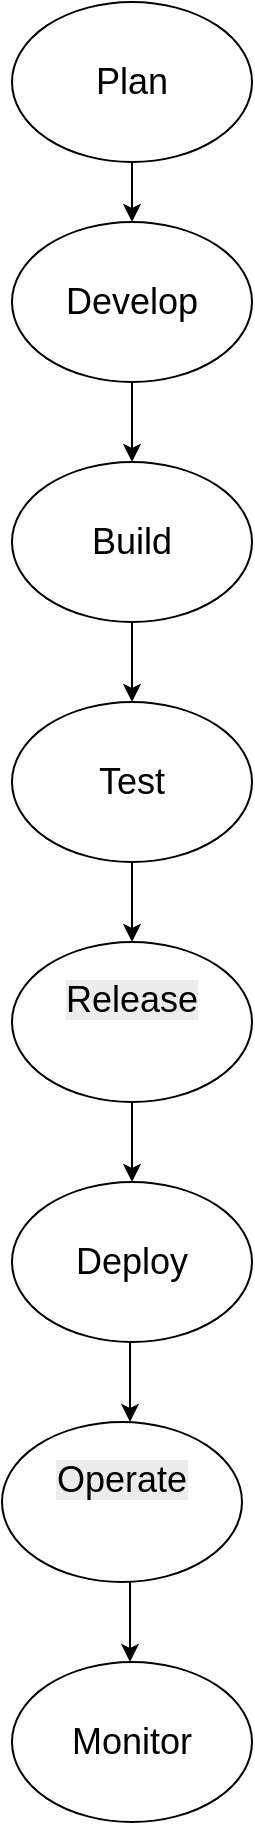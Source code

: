 <mxfile version="28.0.7">
  <diagram name="Page-1" id="zor5J9PiN2XBN61U8sPc">
    <mxGraphModel dx="1042" dy="562" grid="1" gridSize="10" guides="1" tooltips="1" connect="1" arrows="1" fold="1" page="1" pageScale="1" pageWidth="850" pageHeight="1100" math="0" shadow="0">
      <root>
        <mxCell id="0" />
        <mxCell id="1" parent="0" />
        <mxCell id="B0ONvIwdp9p5nQrduI5Q-1" value="Plan" style="ellipse;whiteSpace=wrap;html=1;fontSize=18;" parent="1" vertex="1">
          <mxGeometry x="365" y="40" width="120" height="80" as="geometry" />
        </mxCell>
        <mxCell id="71LmVPX9wfASpYJUp6r9-8" value="" style="edgeStyle=orthogonalEdgeStyle;rounded=0;orthogonalLoop=1;jettySize=auto;html=1;" edge="1" parent="1" source="B0ONvIwdp9p5nQrduI5Q-2" target="71LmVPX9wfASpYJUp6r9-1">
          <mxGeometry relative="1" as="geometry" />
        </mxCell>
        <mxCell id="B0ONvIwdp9p5nQrduI5Q-2" value="Develop" style="ellipse;whiteSpace=wrap;html=1;fontSize=18;" parent="1" vertex="1">
          <mxGeometry x="365" y="150" width="120" height="80" as="geometry" />
        </mxCell>
        <mxCell id="71LmVPX9wfASpYJUp6r9-9" value="" style="edgeStyle=orthogonalEdgeStyle;rounded=0;orthogonalLoop=1;jettySize=auto;html=1;" edge="1" parent="1" source="71LmVPX9wfASpYJUp6r9-1" target="71LmVPX9wfASpYJUp6r9-2">
          <mxGeometry relative="1" as="geometry" />
        </mxCell>
        <mxCell id="71LmVPX9wfASpYJUp6r9-1" value="Build" style="ellipse;whiteSpace=wrap;html=1;fontSize=18;" vertex="1" parent="1">
          <mxGeometry x="365" y="270" width="120" height="80" as="geometry" />
        </mxCell>
        <mxCell id="71LmVPX9wfASpYJUp6r9-11" value="" style="edgeStyle=orthogonalEdgeStyle;rounded=0;orthogonalLoop=1;jettySize=auto;html=1;" edge="1" parent="1" source="71LmVPX9wfASpYJUp6r9-2" target="71LmVPX9wfASpYJUp6r9-3">
          <mxGeometry relative="1" as="geometry" />
        </mxCell>
        <mxCell id="71LmVPX9wfASpYJUp6r9-2" value="Test" style="ellipse;whiteSpace=wrap;html=1;fontSize=18;" vertex="1" parent="1">
          <mxGeometry x="365" y="390" width="120" height="80" as="geometry" />
        </mxCell>
        <mxCell id="71LmVPX9wfASpYJUp6r9-12" value="" style="edgeStyle=orthogonalEdgeStyle;rounded=0;orthogonalLoop=1;jettySize=auto;html=1;" edge="1" parent="1" source="71LmVPX9wfASpYJUp6r9-3" target="71LmVPX9wfASpYJUp6r9-4">
          <mxGeometry relative="1" as="geometry" />
        </mxCell>
        <mxCell id="71LmVPX9wfASpYJUp6r9-3" value="&#xa;&lt;span style=&quot;color: rgb(0, 0, 0); font-family: Helvetica; font-size: 18px; font-style: normal; font-variant-ligatures: normal; font-variant-caps: normal; font-weight: 400; letter-spacing: normal; orphans: 2; text-align: center; text-indent: 0px; text-transform: none; widows: 2; word-spacing: 0px; -webkit-text-stroke-width: 0px; white-space: normal; background-color: rgb(236, 236, 236); text-decoration-thickness: initial; text-decoration-style: initial; text-decoration-color: initial; display: inline !important; float: none;&quot;&gt;Release&lt;/span&gt;&#xa;&#xa;" style="ellipse;whiteSpace=wrap;html=1;fontSize=18;" vertex="1" parent="1">
          <mxGeometry x="365" y="510" width="120" height="80" as="geometry" />
        </mxCell>
        <mxCell id="71LmVPX9wfASpYJUp6r9-4" value="Deploy" style="ellipse;whiteSpace=wrap;html=1;fontSize=18;" vertex="1" parent="1">
          <mxGeometry x="365" y="630" width="120" height="80" as="geometry" />
        </mxCell>
        <mxCell id="71LmVPX9wfASpYJUp6r9-5" value="&#xa;&lt;span style=&quot;color: rgb(0, 0, 0); font-family: Helvetica; font-size: 18px; font-style: normal; font-variant-ligatures: normal; font-variant-caps: normal; font-weight: 400; letter-spacing: normal; orphans: 2; text-align: center; text-indent: 0px; text-transform: none; widows: 2; word-spacing: 0px; -webkit-text-stroke-width: 0px; white-space: normal; background-color: rgb(236, 236, 236); text-decoration-thickness: initial; text-decoration-style: initial; text-decoration-color: initial; display: inline !important; float: none;&quot;&gt;Operate&lt;/span&gt;&#xa;&#xa;" style="ellipse;whiteSpace=wrap;html=1;fontSize=18;" vertex="1" parent="1">
          <mxGeometry x="360" y="750" width="120" height="80" as="geometry" />
        </mxCell>
        <mxCell id="71LmVPX9wfASpYJUp6r9-6" value="Monitor" style="ellipse;whiteSpace=wrap;html=1;fontSize=18;" vertex="1" parent="1">
          <mxGeometry x="365" y="870" width="120" height="80" as="geometry" />
        </mxCell>
        <mxCell id="71LmVPX9wfASpYJUp6r9-7" value="" style="endArrow=classic;html=1;rounded=0;" edge="1" parent="1">
          <mxGeometry width="50" height="50" relative="1" as="geometry">
            <mxPoint x="425" y="120" as="sourcePoint" />
            <mxPoint x="425" y="150" as="targetPoint" />
          </mxGeometry>
        </mxCell>
        <mxCell id="71LmVPX9wfASpYJUp6r9-18" value="" style="endArrow=classic;html=1;rounded=0;" edge="1" parent="1">
          <mxGeometry width="50" height="50" relative="1" as="geometry">
            <mxPoint x="424" y="710" as="sourcePoint" />
            <mxPoint x="424" y="750" as="targetPoint" />
          </mxGeometry>
        </mxCell>
        <mxCell id="71LmVPX9wfASpYJUp6r9-20" value="" style="endArrow=classic;html=1;rounded=0;" edge="1" parent="1">
          <mxGeometry width="50" height="50" relative="1" as="geometry">
            <mxPoint x="424" y="830" as="sourcePoint" />
            <mxPoint x="424" y="870" as="targetPoint" />
            <Array as="points" />
          </mxGeometry>
        </mxCell>
      </root>
    </mxGraphModel>
  </diagram>
</mxfile>
